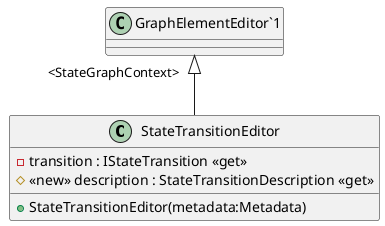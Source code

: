 @startuml
class StateTransitionEditor {
    + StateTransitionEditor(metadata:Metadata)
    - transition : IStateTransition <<get>>
    # <<new>> description : StateTransitionDescription <<get>>
}
"GraphElementEditor`1" "<StateGraphContext>" <|-- StateTransitionEditor
@enduml
